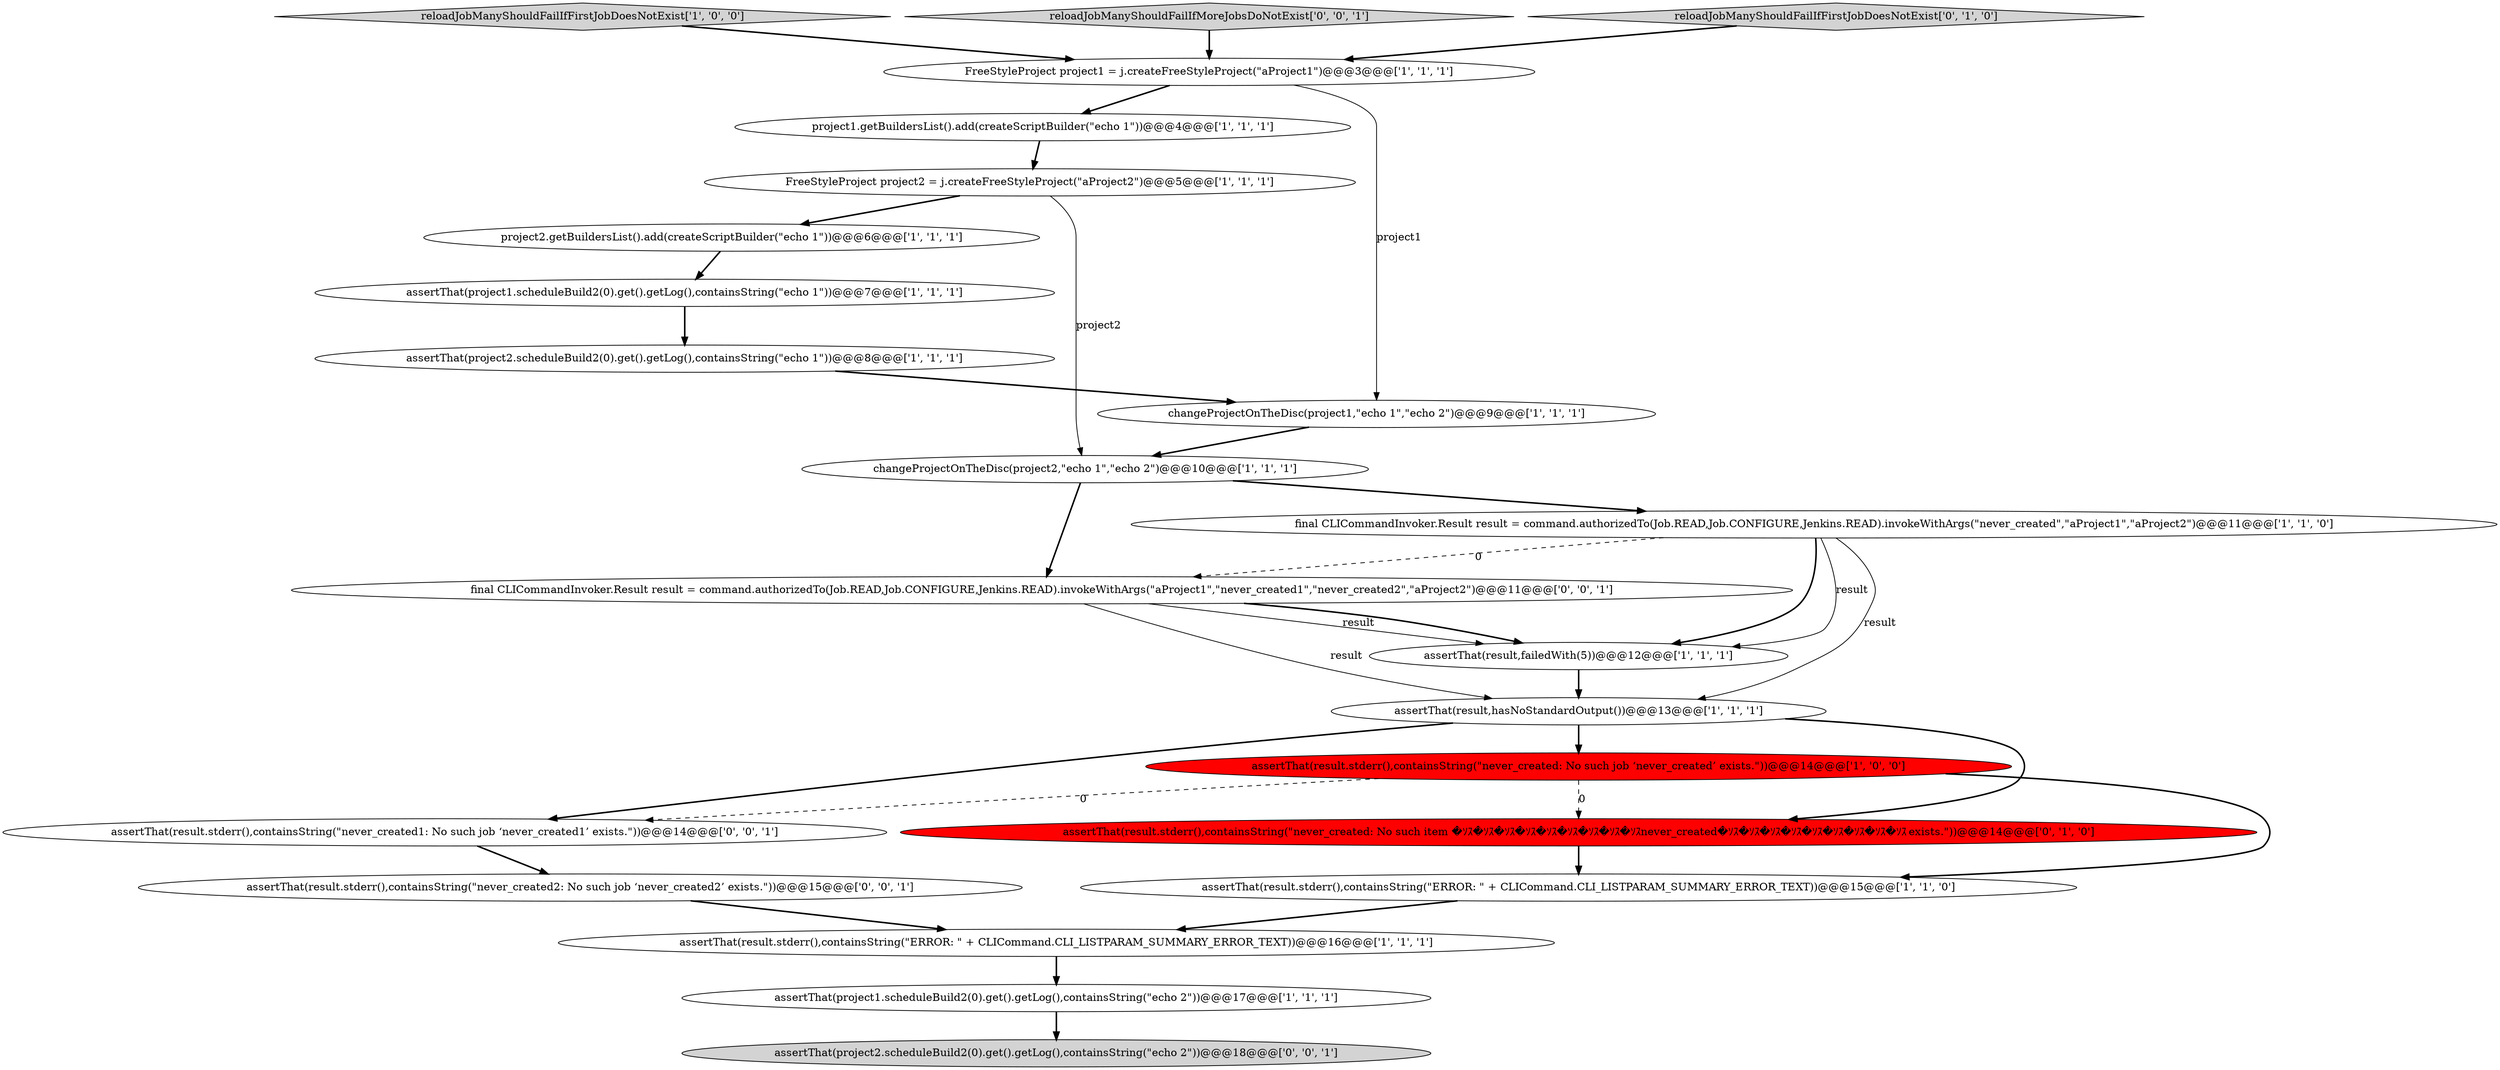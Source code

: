 digraph {
10 [style = filled, label = "assertThat(result.stderr(),containsString(\"ERROR: \" + CLICommand.CLI_LISTPARAM_SUMMARY_ERROR_TEXT))@@@16@@@['1', '1', '1']", fillcolor = white, shape = ellipse image = "AAA0AAABBB1BBB"];
6 [style = filled, label = "reloadJobManyShouldFailIfFirstJobDoesNotExist['1', '0', '0']", fillcolor = lightgray, shape = diamond image = "AAA0AAABBB1BBB"];
11 [style = filled, label = "assertThat(result,hasNoStandardOutput())@@@13@@@['1', '1', '1']", fillcolor = white, shape = ellipse image = "AAA0AAABBB1BBB"];
15 [style = filled, label = "FreeStyleProject project2 = j.createFreeStyleProject(\"aProject2\")@@@5@@@['1', '1', '1']", fillcolor = white, shape = ellipse image = "AAA0AAABBB1BBB"];
22 [style = filled, label = "assertThat(result.stderr(),containsString(\"never_created2: No such job ‘never_created2’ exists.\"))@@@15@@@['0', '0', '1']", fillcolor = white, shape = ellipse image = "AAA0AAABBB3BBB"];
17 [style = filled, label = "assertThat(result.stderr(),containsString(\"never_created: No such item �ｿｽ�ｿｽ�ｿｽ�ｿｽ�ｿｽ�ｿｽ�ｿｽ�ｿｽ�ｿｽnever_created�ｿｽ�ｿｽ�ｿｽ�ｿｽ�ｿｽ�ｿｽ�ｿｽ�ｿｽ�ｿｽ exists.\"))@@@14@@@['0', '1', '0']", fillcolor = red, shape = ellipse image = "AAA1AAABBB2BBB"];
3 [style = filled, label = "final CLICommandInvoker.Result result = command.authorizedTo(Job.READ,Job.CONFIGURE,Jenkins.READ).invokeWithArgs(\"never_created\",\"aProject1\",\"aProject2\")@@@11@@@['1', '1', '0']", fillcolor = white, shape = ellipse image = "AAA0AAABBB1BBB"];
21 [style = filled, label = "assertThat(project2.scheduleBuild2(0).get().getLog(),containsString(\"echo 2\"))@@@18@@@['0', '0', '1']", fillcolor = lightgray, shape = ellipse image = "AAA0AAABBB3BBB"];
14 [style = filled, label = "project2.getBuildersList().add(createScriptBuilder(\"echo 1\"))@@@6@@@['1', '1', '1']", fillcolor = white, shape = ellipse image = "AAA0AAABBB1BBB"];
8 [style = filled, label = "assertThat(project1.scheduleBuild2(0).get().getLog(),containsString(\"echo 1\"))@@@7@@@['1', '1', '1']", fillcolor = white, shape = ellipse image = "AAA0AAABBB1BBB"];
5 [style = filled, label = "assertThat(project1.scheduleBuild2(0).get().getLog(),containsString(\"echo 2\"))@@@17@@@['1', '1', '1']", fillcolor = white, shape = ellipse image = "AAA0AAABBB1BBB"];
12 [style = filled, label = "changeProjectOnTheDisc(project1,\"echo 1\",\"echo 2\")@@@9@@@['1', '1', '1']", fillcolor = white, shape = ellipse image = "AAA0AAABBB1BBB"];
19 [style = filled, label = "assertThat(result.stderr(),containsString(\"never_created1: No such job ‘never_created1’ exists.\"))@@@14@@@['0', '0', '1']", fillcolor = white, shape = ellipse image = "AAA0AAABBB3BBB"];
4 [style = filled, label = "assertThat(result.stderr(),containsString(\"ERROR: \" + CLICommand.CLI_LISTPARAM_SUMMARY_ERROR_TEXT))@@@15@@@['1', '1', '0']", fillcolor = white, shape = ellipse image = "AAA0AAABBB1BBB"];
13 [style = filled, label = "assertThat(result,failedWith(5))@@@12@@@['1', '1', '1']", fillcolor = white, shape = ellipse image = "AAA0AAABBB1BBB"];
7 [style = filled, label = "FreeStyleProject project1 = j.createFreeStyleProject(\"aProject1\")@@@3@@@['1', '1', '1']", fillcolor = white, shape = ellipse image = "AAA0AAABBB1BBB"];
2 [style = filled, label = "assertThat(project2.scheduleBuild2(0).get().getLog(),containsString(\"echo 1\"))@@@8@@@['1', '1', '1']", fillcolor = white, shape = ellipse image = "AAA0AAABBB1BBB"];
20 [style = filled, label = "reloadJobManyShouldFailIfMoreJobsDoNotExist['0', '0', '1']", fillcolor = lightgray, shape = diamond image = "AAA0AAABBB3BBB"];
0 [style = filled, label = "changeProjectOnTheDisc(project2,\"echo 1\",\"echo 2\")@@@10@@@['1', '1', '1']", fillcolor = white, shape = ellipse image = "AAA0AAABBB1BBB"];
18 [style = filled, label = "final CLICommandInvoker.Result result = command.authorizedTo(Job.READ,Job.CONFIGURE,Jenkins.READ).invokeWithArgs(\"aProject1\",\"never_created1\",\"never_created2\",\"aProject2\")@@@11@@@['0', '0', '1']", fillcolor = white, shape = ellipse image = "AAA0AAABBB3BBB"];
16 [style = filled, label = "reloadJobManyShouldFailIfFirstJobDoesNotExist['0', '1', '0']", fillcolor = lightgray, shape = diamond image = "AAA0AAABBB2BBB"];
9 [style = filled, label = "project1.getBuildersList().add(createScriptBuilder(\"echo 1\"))@@@4@@@['1', '1', '1']", fillcolor = white, shape = ellipse image = "AAA0AAABBB1BBB"];
1 [style = filled, label = "assertThat(result.stderr(),containsString(\"never_created: No such job ‘never_created’ exists.\"))@@@14@@@['1', '0', '0']", fillcolor = red, shape = ellipse image = "AAA1AAABBB1BBB"];
0->3 [style = bold, label=""];
4->10 [style = bold, label=""];
3->13 [style = solid, label="result"];
1->4 [style = bold, label=""];
15->0 [style = solid, label="project2"];
3->11 [style = solid, label="result"];
15->14 [style = bold, label=""];
11->1 [style = bold, label=""];
18->13 [style = solid, label="result"];
3->18 [style = dashed, label="0"];
1->19 [style = dashed, label="0"];
16->7 [style = bold, label=""];
11->19 [style = bold, label=""];
12->0 [style = bold, label=""];
13->11 [style = bold, label=""];
2->12 [style = bold, label=""];
7->9 [style = bold, label=""];
5->21 [style = bold, label=""];
7->12 [style = solid, label="project1"];
1->17 [style = dashed, label="0"];
10->5 [style = bold, label=""];
8->2 [style = bold, label=""];
9->15 [style = bold, label=""];
18->11 [style = solid, label="result"];
22->10 [style = bold, label=""];
18->13 [style = bold, label=""];
3->13 [style = bold, label=""];
11->17 [style = bold, label=""];
0->18 [style = bold, label=""];
14->8 [style = bold, label=""];
20->7 [style = bold, label=""];
6->7 [style = bold, label=""];
19->22 [style = bold, label=""];
17->4 [style = bold, label=""];
}
